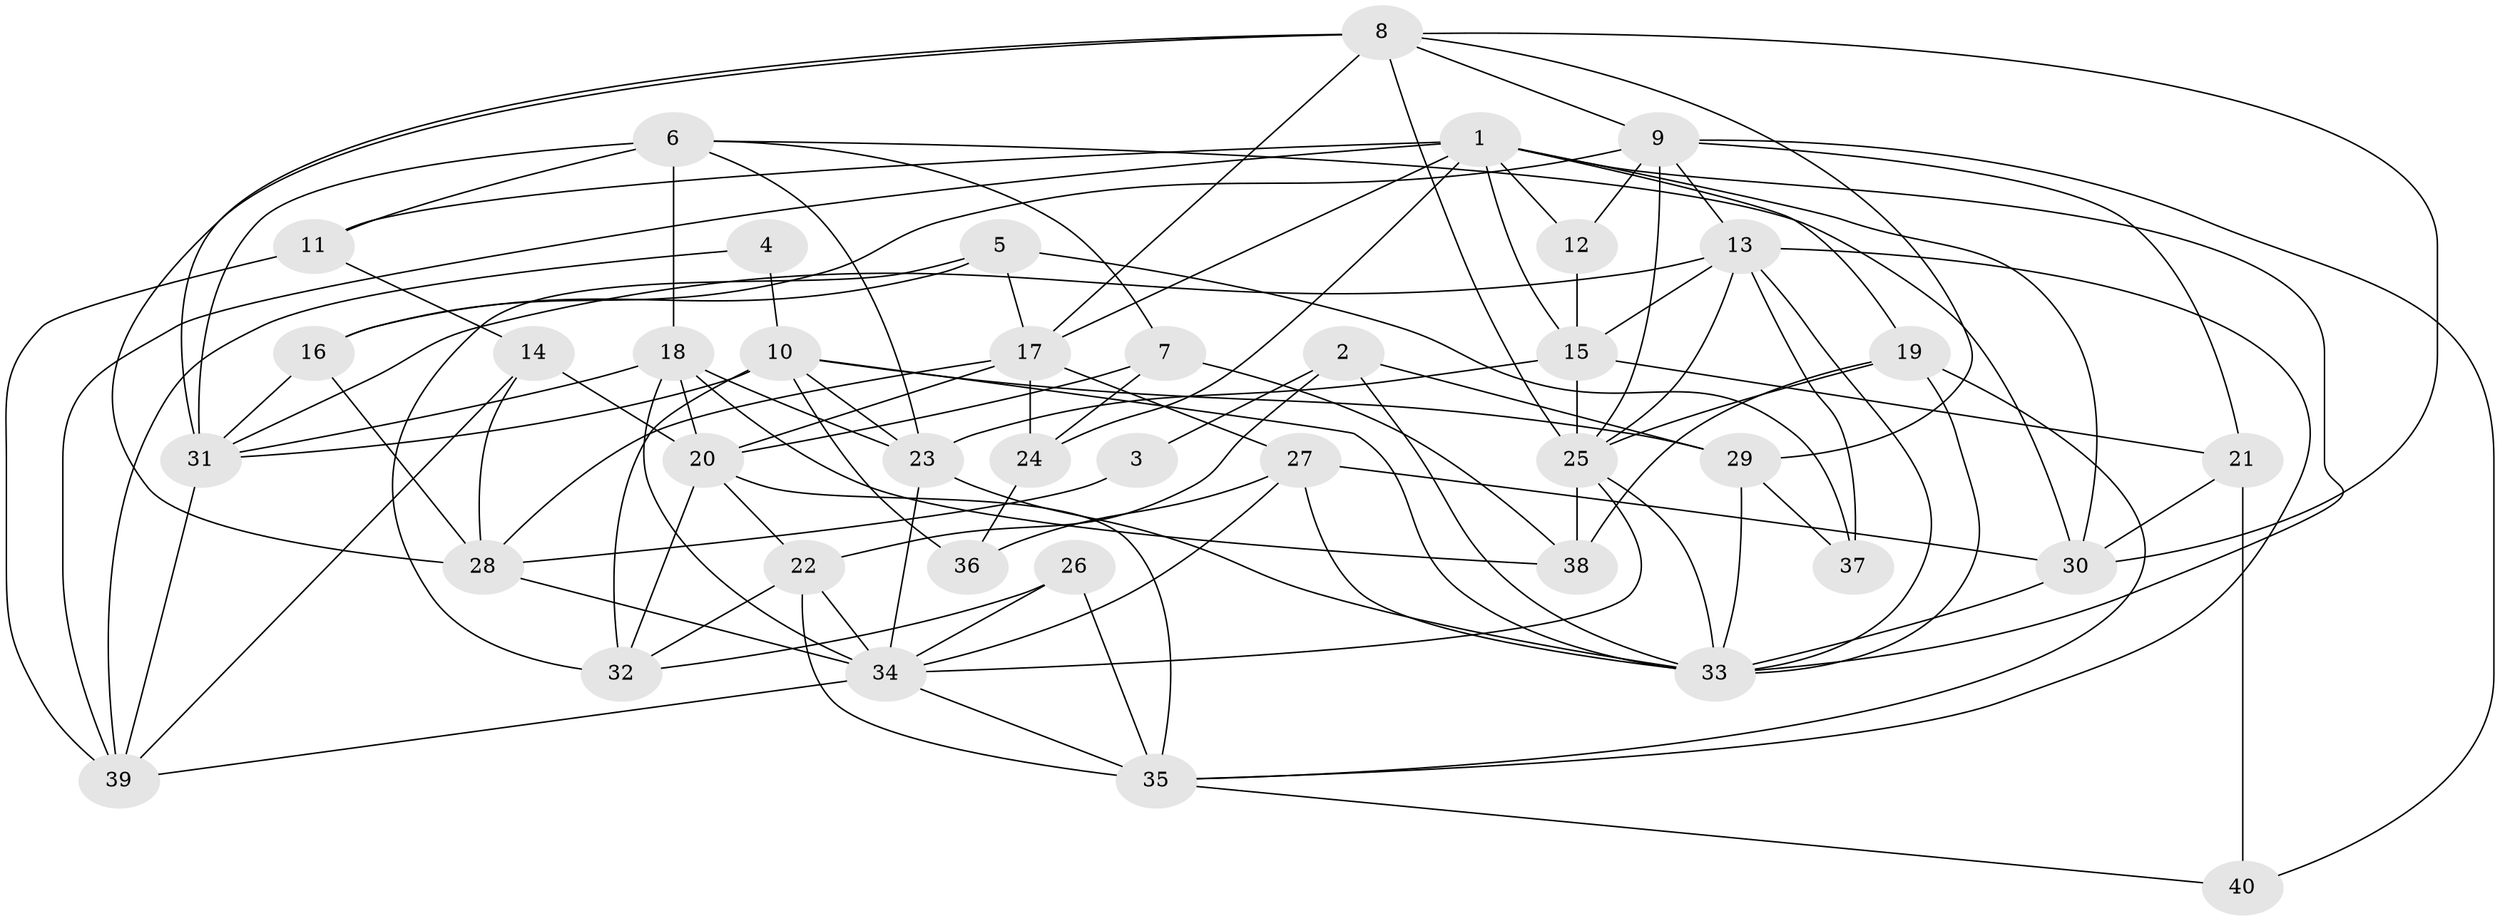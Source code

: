 // original degree distribution, {5: 0.225, 3: 0.2375, 7: 0.0375, 6: 0.075, 2: 0.125, 4: 0.3}
// Generated by graph-tools (version 1.1) at 2025/02/03/09/25 03:02:09]
// undirected, 40 vertices, 107 edges
graph export_dot {
graph [start="1"]
  node [color=gray90,style=filled];
  1;
  2;
  3;
  4;
  5;
  6;
  7;
  8;
  9;
  10;
  11;
  12;
  13;
  14;
  15;
  16;
  17;
  18;
  19;
  20;
  21;
  22;
  23;
  24;
  25;
  26;
  27;
  28;
  29;
  30;
  31;
  32;
  33;
  34;
  35;
  36;
  37;
  38;
  39;
  40;
  1 -- 11 [weight=1.0];
  1 -- 12 [weight=1.0];
  1 -- 15 [weight=1.0];
  1 -- 17 [weight=1.0];
  1 -- 19 [weight=1.0];
  1 -- 24 [weight=1.0];
  1 -- 30 [weight=1.0];
  1 -- 33 [weight=1.0];
  1 -- 39 [weight=2.0];
  2 -- 3 [weight=1.0];
  2 -- 22 [weight=2.0];
  2 -- 29 [weight=1.0];
  2 -- 33 [weight=2.0];
  3 -- 28 [weight=1.0];
  4 -- 10 [weight=1.0];
  4 -- 39 [weight=1.0];
  5 -- 16 [weight=1.0];
  5 -- 17 [weight=1.0];
  5 -- 32 [weight=1.0];
  5 -- 37 [weight=1.0];
  6 -- 7 [weight=1.0];
  6 -- 11 [weight=2.0];
  6 -- 18 [weight=1.0];
  6 -- 23 [weight=1.0];
  6 -- 30 [weight=1.0];
  6 -- 31 [weight=1.0];
  7 -- 20 [weight=1.0];
  7 -- 24 [weight=1.0];
  7 -- 38 [weight=1.0];
  8 -- 9 [weight=1.0];
  8 -- 17 [weight=1.0];
  8 -- 25 [weight=1.0];
  8 -- 28 [weight=1.0];
  8 -- 29 [weight=1.0];
  8 -- 30 [weight=1.0];
  8 -- 31 [weight=1.0];
  9 -- 12 [weight=1.0];
  9 -- 13 [weight=1.0];
  9 -- 16 [weight=1.0];
  9 -- 21 [weight=1.0];
  9 -- 25 [weight=1.0];
  9 -- 40 [weight=1.0];
  10 -- 23 [weight=1.0];
  10 -- 29 [weight=1.0];
  10 -- 31 [weight=1.0];
  10 -- 32 [weight=1.0];
  10 -- 33 [weight=1.0];
  10 -- 36 [weight=1.0];
  11 -- 14 [weight=1.0];
  11 -- 39 [weight=1.0];
  12 -- 15 [weight=1.0];
  13 -- 15 [weight=1.0];
  13 -- 25 [weight=1.0];
  13 -- 31 [weight=2.0];
  13 -- 33 [weight=1.0];
  13 -- 35 [weight=1.0];
  13 -- 37 [weight=1.0];
  14 -- 20 [weight=1.0];
  14 -- 28 [weight=1.0];
  14 -- 39 [weight=1.0];
  15 -- 21 [weight=1.0];
  15 -- 23 [weight=1.0];
  15 -- 25 [weight=1.0];
  16 -- 28 [weight=1.0];
  16 -- 31 [weight=2.0];
  17 -- 20 [weight=1.0];
  17 -- 24 [weight=1.0];
  17 -- 27 [weight=1.0];
  17 -- 28 [weight=1.0];
  18 -- 20 [weight=2.0];
  18 -- 23 [weight=1.0];
  18 -- 31 [weight=2.0];
  18 -- 34 [weight=1.0];
  18 -- 38 [weight=1.0];
  19 -- 25 [weight=1.0];
  19 -- 33 [weight=1.0];
  19 -- 35 [weight=1.0];
  19 -- 38 [weight=1.0];
  20 -- 22 [weight=1.0];
  20 -- 32 [weight=1.0];
  20 -- 35 [weight=1.0];
  21 -- 30 [weight=1.0];
  21 -- 40 [weight=1.0];
  22 -- 32 [weight=1.0];
  22 -- 34 [weight=1.0];
  22 -- 35 [weight=1.0];
  23 -- 33 [weight=1.0];
  23 -- 34 [weight=1.0];
  24 -- 36 [weight=1.0];
  25 -- 33 [weight=1.0];
  25 -- 34 [weight=1.0];
  25 -- 38 [weight=1.0];
  26 -- 32 [weight=1.0];
  26 -- 34 [weight=1.0];
  26 -- 35 [weight=1.0];
  27 -- 30 [weight=1.0];
  27 -- 33 [weight=1.0];
  27 -- 34 [weight=1.0];
  27 -- 36 [weight=1.0];
  28 -- 34 [weight=2.0];
  29 -- 33 [weight=1.0];
  29 -- 37 [weight=1.0];
  30 -- 33 [weight=1.0];
  31 -- 39 [weight=1.0];
  34 -- 35 [weight=1.0];
  34 -- 39 [weight=1.0];
  35 -- 40 [weight=1.0];
}
